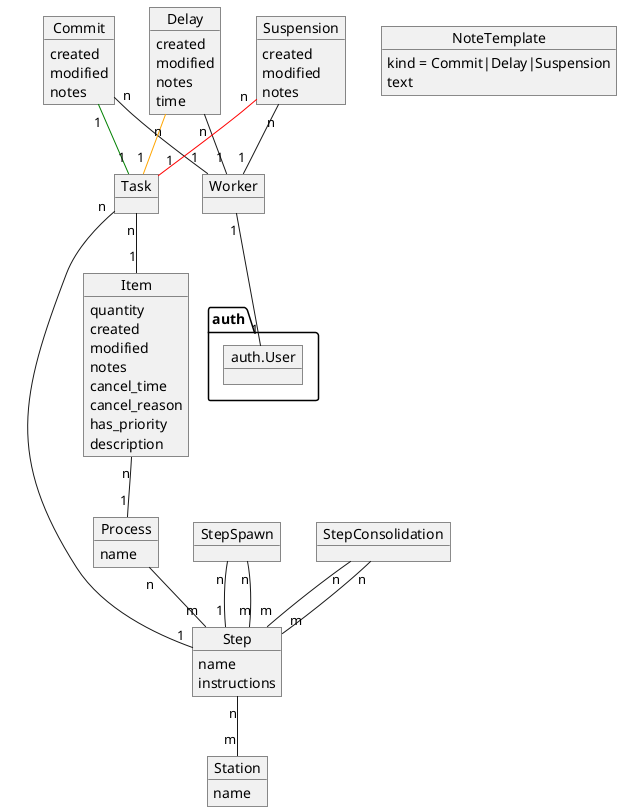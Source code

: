 @startuml

/'

When the workshop receives a new order, each item to be created is stored as a
`Item` in the Iris site. When more than one item of the same time should be
created, a desired quantity can be specified.

Items track creation and modification times, can have notes and can be
canceled.

Items can also have priority over other items.

A description field is also present in the items to add miscellaneous
information if needed.

'/

object Item

Item : quantity
Item : created
Item : modified
Item : notes
Item : cancel_time
Item : cancel_reason
Item : has_priority
Item : description

/'

Each item will be handled following a `Process`. Processes will determine the
set of steps (`Step` objects) needed to complete the item.

Processes have a `name`.

Each step has individual `instructions` and a simple `name`.

When a new item is created, the process is checked and an appropriate set of
tasks are created (`Task` objects) according to the process initial steps. Each
of this tasks, when completed, will span extra tasks according to another model
called `StepSpawn`. Also, some tasks will be spawned when a set of tasks for
the same item are completed (only when they are all completed). This steps
depending on sets of steps are kept in the model `StepConsolidation`.

'/

object Process

Item "n" -- "1" Process

Process : name

object Step

Process "n" -- "m" Step

Step : name
Step : instructions

object Task

Task "n" -- "1" Step
Task "n" -- "1" Item

object StepSpawn
object StepConsolidation

StepSpawn "n" -- "1" Step
StepSpawn "n" -- "m" Step
StepConsolidation "n" -- "m" Step
StepConsolidation "n" -- "m" Step

/'

The 'steps' in the models `Step`, `Process`, `StepSpawn` and
`StepConsolidation` represent trees of tasks needed to consider an order
fulfilled.

The tasks can be completed by any worker, identified in the model `Worker` and
connected to an Django `User`. The tasks are marked as completed creating a new
entry in another model called `Commit`.

Is at this moment when the step tress will be checked to create the new tasks
if apply.

The commits are timestamped to keep track of the amount of time needed by each
item in an Order and offer proper estimations and reports. The commits also
have `notes`.

'/

object Worker
object auth.User

Worker "1" -- "1" auth.User

object Commit

Commit "1" -[#green]- "1" Task
Commit "n" -- "1" Worker

Commit : created
Commit : modified
Commit : notes

/'

The main purpose of the Iris site is to keep a list of station profiles in a
`Station` model and offer a detail page for each station when the workers in
the station can see the steps pending item and the information needed for each
step. The secondary purpose is to help with the estimation of order completion
times and the tertiary purpose is to offer insights into item efficiency and
performance.

The stations have a name.

'/

object Station

Step "n" -- "m" Station

Station : name

/'

The interface will be keep as simple as possible and will have utilities to
ease the interaction using touch screens. A simple way to switch between
workers profiles or an alternative should be provided. Also, a system for
adding common notes using a few touches may be helpful.

'/

object NoteTemplate
NoteTemplate : kind = Commit|Delay|Suspension
NoteTemplate : text

/'

When a issue happens while working on an task, other models will be used to
keep track of them:

'/

/'

- The `Delay` model, with a specified time to hide the item in the station,
  notes and a timestamp.

'/

object Delay

Delay "n" -[#orange]- "1" Task
Delay "n" -- "1" Worker

Delay : created
Delay : modified
Delay : notes
Delay : time

/'

- The `Suspension` model, for halts in items without time estimations, also
  with notes and a timestamp.

'/

object Suspension

Suspension "n" -[#red]- "1" Task
Suspension "n" -- "1" Worker

Suspension : created
Suspension : modified
Suspension : notes

/'

A system of notifications to handle delays or suspensions is also considerably
useful to have, but in the meantime, an screen to show them should be enough.

'/

@enduml
